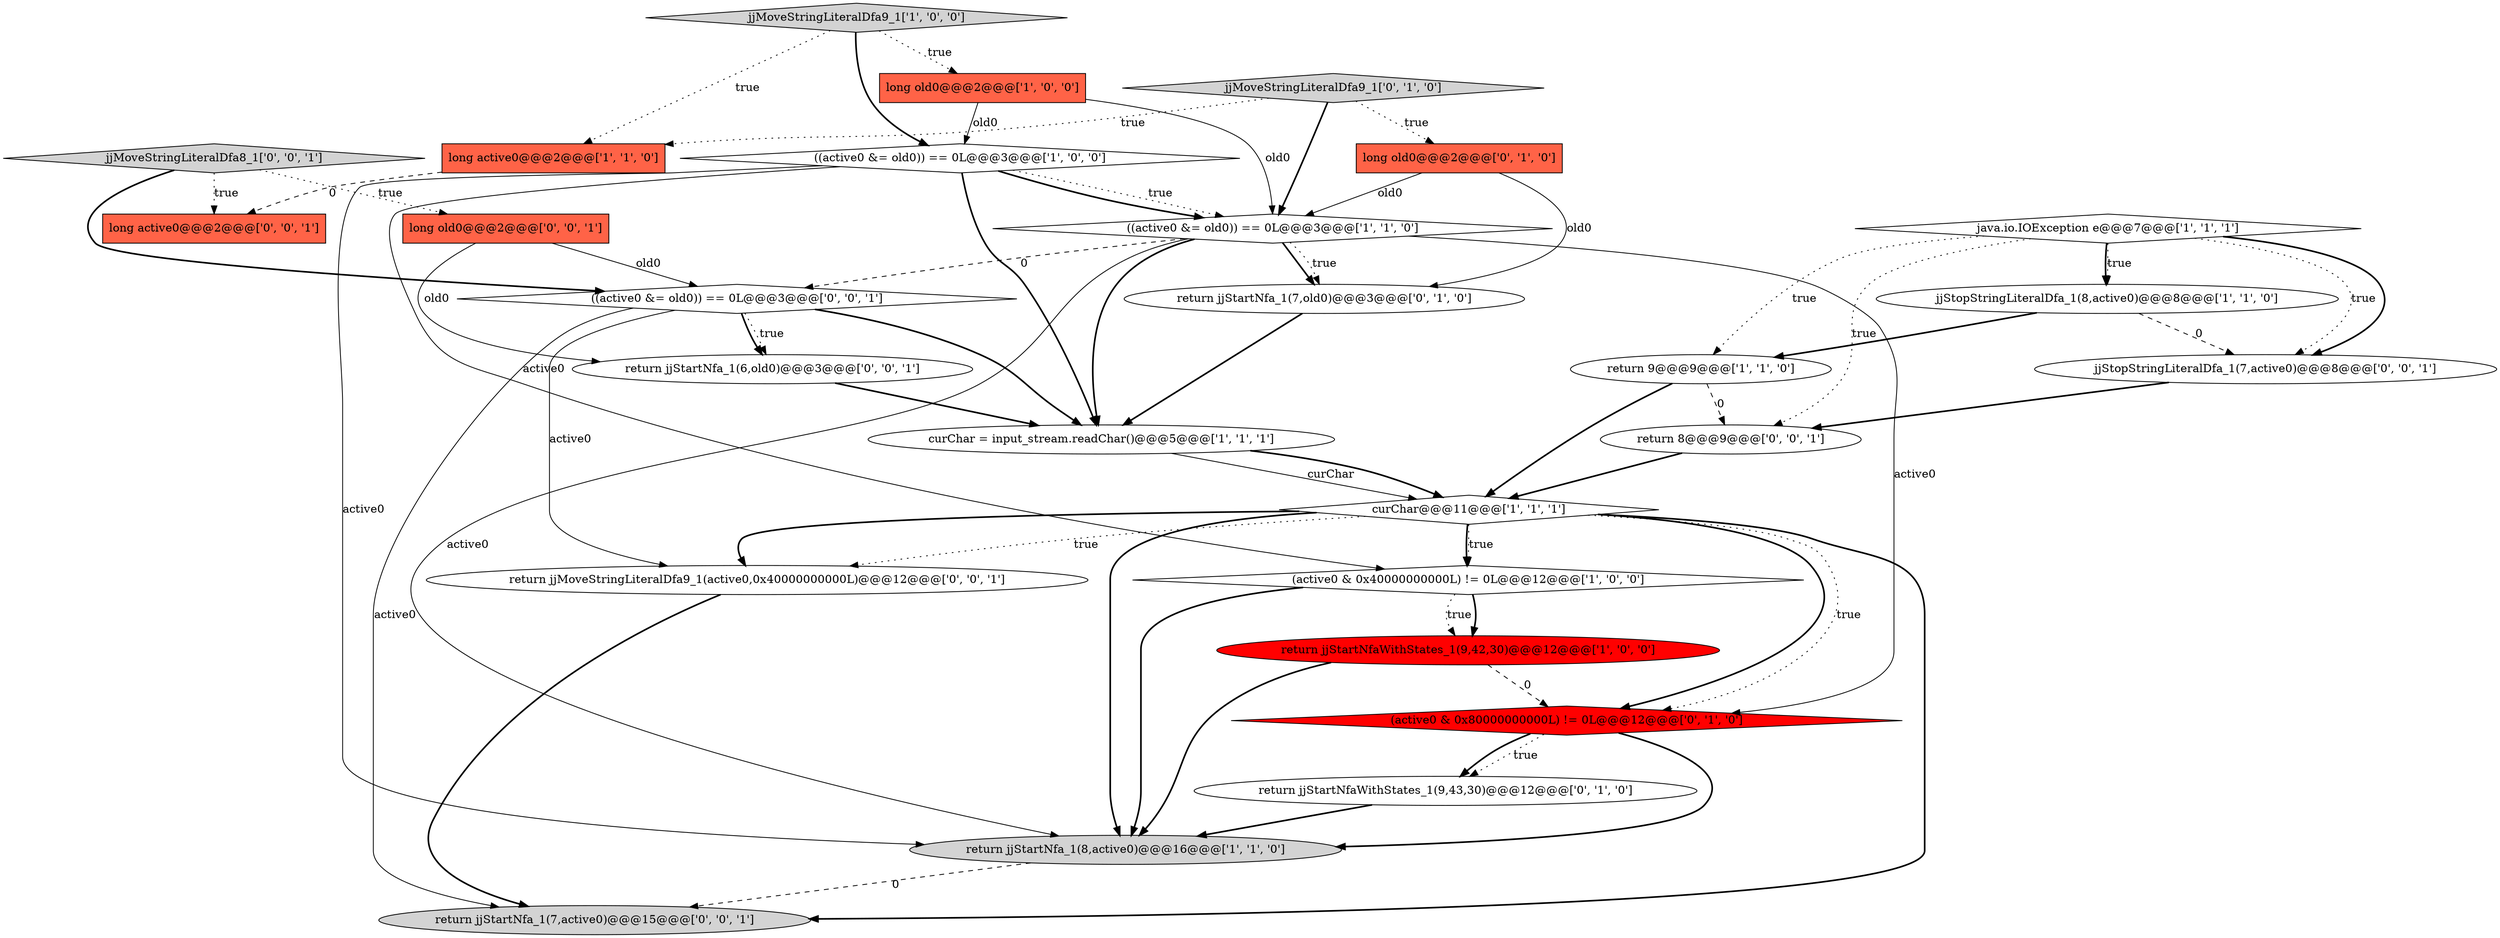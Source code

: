 digraph {
15 [style = filled, label = "return jjStartNfa_1(7,old0)@@@3@@@['0', '1', '0']", fillcolor = white, shape = ellipse image = "AAA0AAABBB2BBB"];
0 [style = filled, label = "return jjStartNfa_1(8,active0)@@@16@@@['1', '1', '0']", fillcolor = lightgray, shape = ellipse image = "AAA0AAABBB1BBB"];
10 [style = filled, label = "return jjStartNfaWithStates_1(9,42,30)@@@12@@@['1', '0', '0']", fillcolor = red, shape = ellipse image = "AAA1AAABBB1BBB"];
11 [style = filled, label = "curChar@@@11@@@['1', '1', '1']", fillcolor = white, shape = diamond image = "AAA0AAABBB1BBB"];
19 [style = filled, label = "return 8@@@9@@@['0', '0', '1']", fillcolor = white, shape = ellipse image = "AAA0AAABBB3BBB"];
12 [style = filled, label = "java.io.IOException e@@@7@@@['1', '1', '1']", fillcolor = white, shape = diamond image = "AAA0AAABBB1BBB"];
21 [style = filled, label = "return jjMoveStringLiteralDfa9_1(active0,0x40000000000L)@@@12@@@['0', '0', '1']", fillcolor = white, shape = ellipse image = "AAA0AAABBB3BBB"];
7 [style = filled, label = "long active0@@@2@@@['1', '1', '0']", fillcolor = tomato, shape = box image = "AAA0AAABBB1BBB"];
8 [style = filled, label = "return 9@@@9@@@['1', '1', '0']", fillcolor = white, shape = ellipse image = "AAA0AAABBB1BBB"];
6 [style = filled, label = "jjMoveStringLiteralDfa9_1['1', '0', '0']", fillcolor = lightgray, shape = diamond image = "AAA0AAABBB1BBB"];
24 [style = filled, label = "((active0 &= old0)) == 0L@@@3@@@['0', '0', '1']", fillcolor = white, shape = diamond image = "AAA0AAABBB3BBB"];
4 [style = filled, label = "((active0 &= old0)) == 0L@@@3@@@['1', '0', '0']", fillcolor = white, shape = diamond image = "AAA0AAABBB1BBB"];
17 [style = filled, label = "jjMoveStringLiteralDfa9_1['0', '1', '0']", fillcolor = lightgray, shape = diamond image = "AAA0AAABBB2BBB"];
22 [style = filled, label = "jjStopStringLiteralDfa_1(7,active0)@@@8@@@['0', '0', '1']", fillcolor = white, shape = ellipse image = "AAA0AAABBB3BBB"];
20 [style = filled, label = "long old0@@@2@@@['0', '0', '1']", fillcolor = tomato, shape = box image = "AAA0AAABBB3BBB"];
5 [style = filled, label = "jjStopStringLiteralDfa_1(8,active0)@@@8@@@['1', '1', '0']", fillcolor = white, shape = ellipse image = "AAA0AAABBB1BBB"];
1 [style = filled, label = "long old0@@@2@@@['1', '0', '0']", fillcolor = tomato, shape = box image = "AAA0AAABBB1BBB"];
2 [style = filled, label = "(active0 & 0x40000000000L) != 0L@@@12@@@['1', '0', '0']", fillcolor = white, shape = diamond image = "AAA0AAABBB1BBB"];
3 [style = filled, label = "curChar = input_stream.readChar()@@@5@@@['1', '1', '1']", fillcolor = white, shape = ellipse image = "AAA0AAABBB1BBB"];
18 [style = filled, label = "return jjStartNfa_1(6,old0)@@@3@@@['0', '0', '1']", fillcolor = white, shape = ellipse image = "AAA0AAABBB3BBB"];
23 [style = filled, label = "return jjStartNfa_1(7,active0)@@@15@@@['0', '0', '1']", fillcolor = lightgray, shape = ellipse image = "AAA0AAABBB3BBB"];
16 [style = filled, label = "(active0 & 0x80000000000L) != 0L@@@12@@@['0', '1', '0']", fillcolor = red, shape = diamond image = "AAA1AAABBB2BBB"];
13 [style = filled, label = "long old0@@@2@@@['0', '1', '0']", fillcolor = tomato, shape = box image = "AAA0AAABBB2BBB"];
14 [style = filled, label = "return jjStartNfaWithStates_1(9,43,30)@@@12@@@['0', '1', '0']", fillcolor = white, shape = ellipse image = "AAA0AAABBB2BBB"];
26 [style = filled, label = "jjMoveStringLiteralDfa8_1['0', '0', '1']", fillcolor = lightgray, shape = diamond image = "AAA0AAABBB3BBB"];
25 [style = filled, label = "long active0@@@2@@@['0', '0', '1']", fillcolor = tomato, shape = box image = "AAA0AAABBB3BBB"];
9 [style = filled, label = "((active0 &= old0)) == 0L@@@3@@@['1', '1', '0']", fillcolor = white, shape = diamond image = "AAA0AAABBB1BBB"];
4->9 [style = bold, label=""];
11->16 [style = bold, label=""];
4->3 [style = bold, label=""];
5->8 [style = bold, label=""];
18->3 [style = bold, label=""];
16->0 [style = bold, label=""];
8->19 [style = dashed, label="0"];
12->5 [style = bold, label=""];
9->16 [style = solid, label="active0"];
22->19 [style = bold, label=""];
9->24 [style = dashed, label="0"];
12->8 [style = dotted, label="true"];
26->25 [style = dotted, label="true"];
0->23 [style = dashed, label="0"];
17->9 [style = bold, label=""];
11->21 [style = bold, label=""];
6->1 [style = dotted, label="true"];
3->11 [style = solid, label="curChar"];
24->23 [style = solid, label="active0"];
24->21 [style = solid, label="active0"];
3->11 [style = bold, label=""];
26->20 [style = dotted, label="true"];
19->11 [style = bold, label=""];
20->18 [style = solid, label="old0"];
20->24 [style = solid, label="old0"];
13->15 [style = solid, label="old0"];
9->0 [style = solid, label="active0"];
2->10 [style = bold, label=""];
15->3 [style = bold, label=""];
1->4 [style = solid, label="old0"];
24->18 [style = bold, label=""];
26->24 [style = bold, label=""];
11->2 [style = bold, label=""];
13->9 [style = solid, label="old0"];
6->4 [style = bold, label=""];
12->22 [style = dotted, label="true"];
11->2 [style = dotted, label="true"];
11->0 [style = bold, label=""];
2->0 [style = bold, label=""];
14->0 [style = bold, label=""];
1->9 [style = solid, label="old0"];
12->5 [style = dotted, label="true"];
12->19 [style = dotted, label="true"];
9->15 [style = bold, label=""];
4->2 [style = solid, label="active0"];
10->0 [style = bold, label=""];
16->14 [style = dotted, label="true"];
4->0 [style = solid, label="active0"];
6->7 [style = dotted, label="true"];
7->25 [style = dashed, label="0"];
11->16 [style = dotted, label="true"];
9->3 [style = bold, label=""];
16->14 [style = bold, label=""];
9->15 [style = dotted, label="true"];
17->7 [style = dotted, label="true"];
10->16 [style = dashed, label="0"];
11->21 [style = dotted, label="true"];
4->9 [style = dotted, label="true"];
17->13 [style = dotted, label="true"];
8->11 [style = bold, label=""];
11->23 [style = bold, label=""];
24->3 [style = bold, label=""];
12->22 [style = bold, label=""];
24->18 [style = dotted, label="true"];
2->10 [style = dotted, label="true"];
21->23 [style = bold, label=""];
5->22 [style = dashed, label="0"];
}
